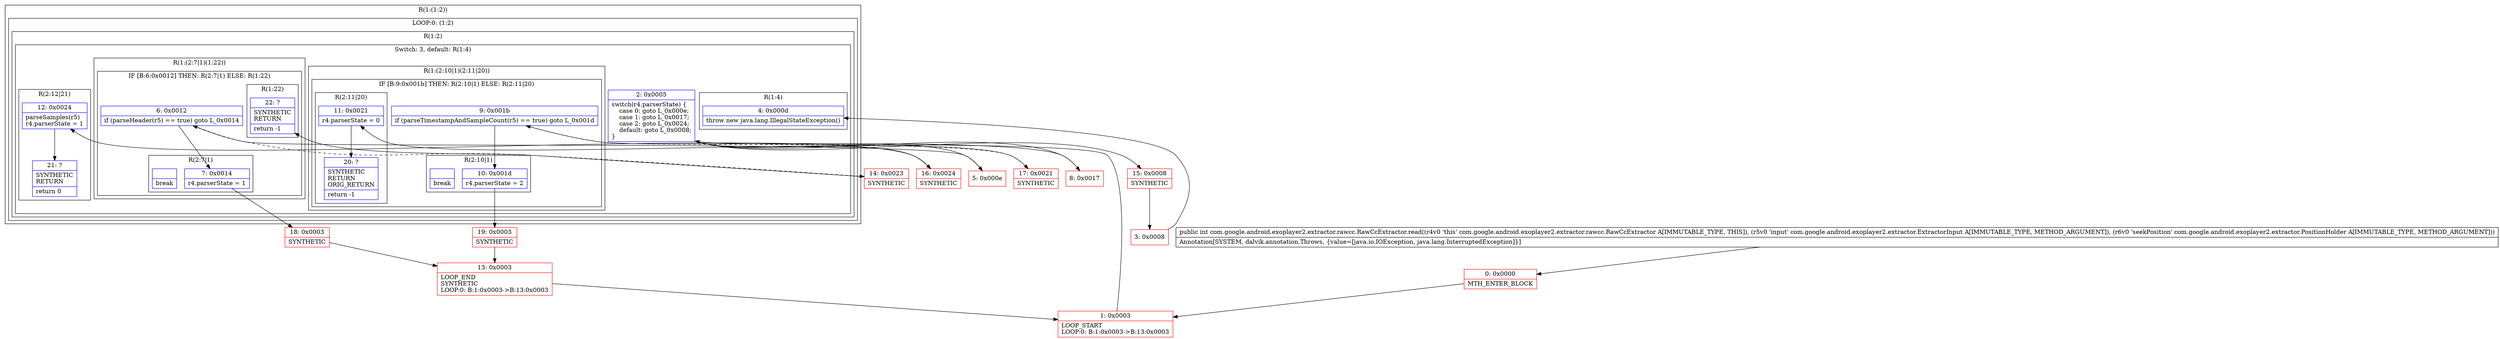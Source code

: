 digraph "CFG forcom.google.android.exoplayer2.extractor.rawcc.RawCcExtractor.read(Lcom\/google\/android\/exoplayer2\/extractor\/ExtractorInput;Lcom\/google\/android\/exoplayer2\/extractor\/PositionHolder;)I" {
subgraph cluster_Region_70481208 {
label = "R(1:(1:2))";
node [shape=record,color=blue];
subgraph cluster_LoopRegion_1379716077 {
label = "LOOP:0: (1:2)";
node [shape=record,color=blue];
subgraph cluster_Region_741681831 {
label = "R(1:2)";
node [shape=record,color=blue];
subgraph cluster_SwitchRegion_94251761 {
label = "Switch: 3, default: R(1:4)";
node [shape=record,color=blue];
Node_2 [shape=record,label="{2\:\ 0x0005|switch(r4.parserState) \{\l    case 0: goto L_0x000e;\l    case 1: goto L_0x0017;\l    case 2: goto L_0x0024;\l    default: goto L_0x0008;\l\}\l}"];
subgraph cluster_Region_437978575 {
label = "R(1:(2:7|1)(1:22))";
node [shape=record,color=blue];
subgraph cluster_IfRegion_776783554 {
label = "IF [B:6:0x0012] THEN: R(2:7|1) ELSE: R(1:22)";
node [shape=record,color=blue];
Node_6 [shape=record,label="{6\:\ 0x0012|if (parseHeader(r5) == true) goto L_0x0014\l}"];
subgraph cluster_Region_732541374 {
label = "R(2:7|1)";
node [shape=record,color=blue];
Node_7 [shape=record,label="{7\:\ 0x0014|r4.parserState = 1\l}"];
Node_InsnContainer_1603587992 [shape=record,label="{|break\l}"];
}
subgraph cluster_Region_493063384 {
label = "R(1:22)";
node [shape=record,color=blue];
Node_22 [shape=record,label="{22\:\ ?|SYNTHETIC\lRETURN\l|return \-1\l}"];
}
}
}
subgraph cluster_Region_1431384928 {
label = "R(1:(2:10|1)(2:11|20))";
node [shape=record,color=blue];
subgraph cluster_IfRegion_865291317 {
label = "IF [B:9:0x001b] THEN: R(2:10|1) ELSE: R(2:11|20)";
node [shape=record,color=blue];
Node_9 [shape=record,label="{9\:\ 0x001b|if (parseTimestampAndSampleCount(r5) == true) goto L_0x001d\l}"];
subgraph cluster_Region_1250078160 {
label = "R(2:10|1)";
node [shape=record,color=blue];
Node_10 [shape=record,label="{10\:\ 0x001d|r4.parserState = 2\l}"];
Node_InsnContainer_1258749204 [shape=record,label="{|break\l}"];
}
subgraph cluster_Region_395316519 {
label = "R(2:11|20)";
node [shape=record,color=blue];
Node_11 [shape=record,label="{11\:\ 0x0021|r4.parserState = 0\l}"];
Node_20 [shape=record,label="{20\:\ ?|SYNTHETIC\lRETURN\lORIG_RETURN\l|return \-1\l}"];
}
}
}
subgraph cluster_Region_1053497604 {
label = "R(2:12|21)";
node [shape=record,color=blue];
Node_12 [shape=record,label="{12\:\ 0x0024|parseSamples(r5)\lr4.parserState = 1\l}"];
Node_21 [shape=record,label="{21\:\ ?|SYNTHETIC\lRETURN\l|return 0\l}"];
}
subgraph cluster_Region_1643695904 {
label = "R(1:4)";
node [shape=record,color=blue];
Node_4 [shape=record,label="{4\:\ 0x000d|throw new java.lang.IllegalStateException()\l}"];
}
}
}
}
}
Node_0 [shape=record,color=red,label="{0\:\ 0x0000|MTH_ENTER_BLOCK\l}"];
Node_1 [shape=record,color=red,label="{1\:\ 0x0003|LOOP_START\lLOOP:0: B:1:0x0003\-\>B:13:0x0003\l}"];
Node_3 [shape=record,color=red,label="{3\:\ 0x0008}"];
Node_5 [shape=record,color=red,label="{5\:\ 0x000e}"];
Node_8 [shape=record,color=red,label="{8\:\ 0x0017}"];
Node_13 [shape=record,color=red,label="{13\:\ 0x0003|LOOP_END\lSYNTHETIC\lLOOP:0: B:1:0x0003\-\>B:13:0x0003\l}"];
Node_14 [shape=record,color=red,label="{14\:\ 0x0023|SYNTHETIC\l}"];
Node_15 [shape=record,color=red,label="{15\:\ 0x0008|SYNTHETIC\l}"];
Node_16 [shape=record,color=red,label="{16\:\ 0x0024|SYNTHETIC\l}"];
Node_17 [shape=record,color=red,label="{17\:\ 0x0021|SYNTHETIC\l}"];
Node_18 [shape=record,color=red,label="{18\:\ 0x0003|SYNTHETIC\l}"];
Node_19 [shape=record,color=red,label="{19\:\ 0x0003|SYNTHETIC\l}"];
MethodNode[shape=record,label="{public int com.google.android.exoplayer2.extractor.rawcc.RawCcExtractor.read((r4v0 'this' com.google.android.exoplayer2.extractor.rawcc.RawCcExtractor A[IMMUTABLE_TYPE, THIS]), (r5v0 'input' com.google.android.exoplayer2.extractor.ExtractorInput A[IMMUTABLE_TYPE, METHOD_ARGUMENT]), (r6v0 'seekPosition' com.google.android.exoplayer2.extractor.PositionHolder A[IMMUTABLE_TYPE, METHOD_ARGUMENT]))  | Annotation[SYSTEM, dalvik.annotation.Throws, \{value=[java.io.IOException, java.lang.InterruptedException]\}]\l}"];
MethodNode -> Node_0;
Node_2 -> Node_5;
Node_2 -> Node_8;
Node_2 -> Node_15;
Node_2 -> Node_16;
Node_6 -> Node_7;
Node_6 -> Node_14[style=dashed];
Node_7 -> Node_18;
Node_9 -> Node_10;
Node_9 -> Node_17[style=dashed];
Node_10 -> Node_19;
Node_11 -> Node_20;
Node_12 -> Node_21;
Node_0 -> Node_1;
Node_1 -> Node_2;
Node_3 -> Node_4;
Node_5 -> Node_6;
Node_8 -> Node_9;
Node_13 -> Node_1;
Node_14 -> Node_22;
Node_15 -> Node_3;
Node_16 -> Node_12;
Node_17 -> Node_11;
Node_18 -> Node_13;
Node_19 -> Node_13;
}

